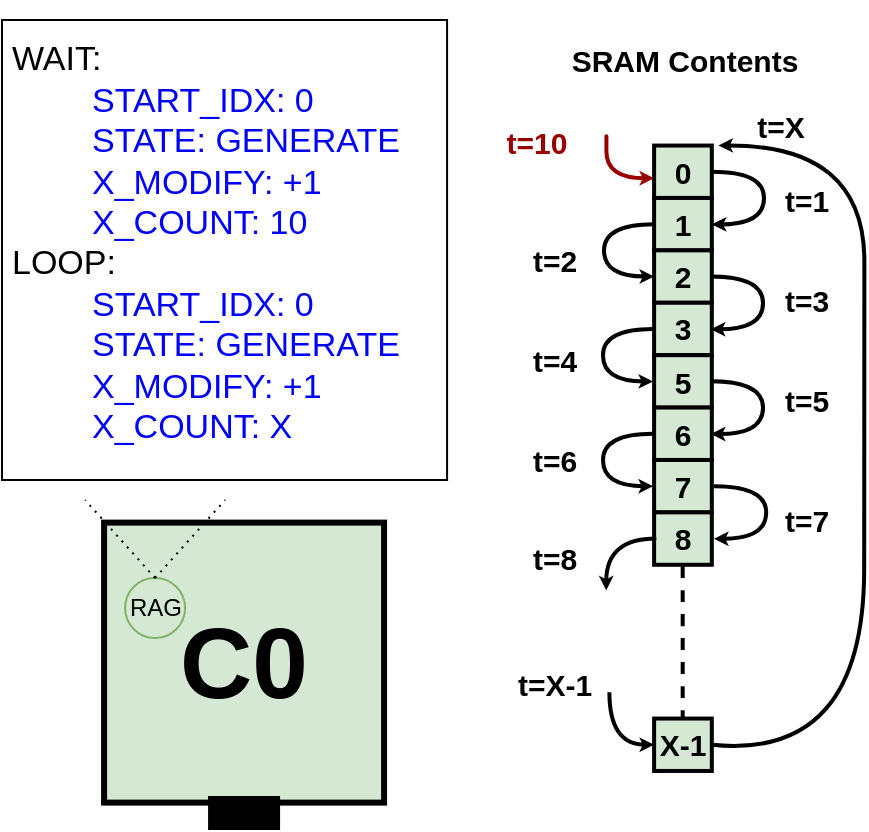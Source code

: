 <mxfile>
    <diagram id="mS9xlLnMhVKm1lZ9xePQ" name="Page-1">
        <mxGraphModel dx="-2323" dy="2685" grid="1" gridSize="10" guides="1" tooltips="1" connect="1" arrows="1" fold="1" page="1" pageScale="1" pageWidth="850" pageHeight="1100" math="0" shadow="0">
            <root>
                <mxCell id="0"/>
                <mxCell id="1" parent="0"/>
                <mxCell id="2" value="C0" style="whiteSpace=wrap;html=1;aspect=fixed;fillColor=#d5e8d4;strokeColor=#000000;strokeWidth=3;fontSize=50;fontStyle=1" parent="1" vertex="1">
                    <mxGeometry x="4531.04" y="-518.69" width="140" height="140" as="geometry"/>
                </mxCell>
                <mxCell id="3" value="" style="rounded=0;whiteSpace=wrap;html=1;fontSize=50;fontColor=#000000;strokeColor=#000000;strokeWidth=6;fillColor=#000000;" parent="1" vertex="1">
                    <mxGeometry x="4586.04" y="-379" width="30" height="11" as="geometry"/>
                </mxCell>
                <mxCell id="5" value="RAG" style="ellipse;whiteSpace=wrap;html=1;aspect=fixed;sketch=0;fillColor=#d5e8d4;strokeColor=#82b366;" parent="1" vertex="1">
                    <mxGeometry x="4541.54" y="-491" width="30" height="30" as="geometry"/>
                </mxCell>
                <mxCell id="6" value="" style="endArrow=none;dashed=1;html=1;dashPattern=1 3;strokeWidth=1;exitX=0.5;exitY=0;exitDx=0;exitDy=0;jumpSize=0;" parent="1" source="5" edge="1">
                    <mxGeometry width="50" height="50" relative="1" as="geometry">
                        <mxPoint x="4641.54" y="-440" as="sourcePoint"/>
                        <mxPoint x="4521.54" y="-530" as="targetPoint"/>
                    </mxGeometry>
                </mxCell>
                <mxCell id="7" value="" style="endArrow=none;dashed=1;html=1;dashPattern=1 3;strokeWidth=1;exitX=0.5;exitY=0;exitDx=0;exitDy=0;jumpSize=0;" parent="1" source="5" edge="1">
                    <mxGeometry width="50" height="50" relative="1" as="geometry">
                        <mxPoint x="4566.54" y="-481" as="sourcePoint"/>
                        <mxPoint x="4591.54" y="-530" as="targetPoint"/>
                    </mxGeometry>
                </mxCell>
                <mxCell id="8" value="&lt;br&gt;WAIT:&lt;br&gt;&lt;blockquote style=&quot;margin: 0px 0px 0px 40px ; border: none ; padding: 0px&quot;&gt;&lt;font color=&quot;#0000ff&quot;&gt;START_IDX: 0&lt;br&gt;STATE: GENERATE&lt;br&gt;X_MODIFY: +1&lt;br&gt;X_COUNT: 10&lt;/font&gt;&lt;/blockquote&gt;LOOP:&lt;br style=&quot;font-size: 17px&quot;&gt;&#9;&lt;blockquote style=&quot;margin: 0px 0px 0px 40px ; border: none ; padding: 0px ; font-size: 17px&quot;&gt;&lt;font color=&quot;#0000ff&quot; style=&quot;font-size: 17px&quot;&gt;START_IDX: 0&lt;br style=&quot;font-size: 17px&quot;&gt;STATE: GENERATE&lt;br style=&quot;font-size: 17px&quot;&gt;X_MODIFY: +1&lt;br style=&quot;font-size: 17px&quot;&gt;X_COUNT: X&lt;/font&gt;&lt;/blockquote&gt;&lt;font color=&quot;#0000ff&quot; style=&quot;font-size: 17px&quot;&gt;&lt;span style=&quot;font-size: 17px&quot;&gt;&#9;&lt;/span&gt;&lt;br style=&quot;font-size: 17px&quot;&gt;&lt;/font&gt;&lt;span style=&quot;font-size: 17px&quot;&gt;&#9;&lt;/span&gt;" style="text;html=1;strokeColor=default;fillColor=none;spacing=5;spacingTop=-20;whiteSpace=wrap;overflow=hidden;rounded=0;sketch=0;fontSize=17;" parent="1" vertex="1">
                    <mxGeometry x="4480" y="-770" width="222.54" height="230" as="geometry"/>
                </mxCell>
                <mxCell id="18" style="edgeStyle=orthogonalEdgeStyle;curved=1;orthogonalLoop=1;jettySize=auto;html=1;entryX=0;entryY=0.5;entryDx=0;entryDy=0;fontSize=12;strokeWidth=2;endSize=1;strokeColor=#990000;" parent="1" edge="1">
                    <mxGeometry relative="1" as="geometry">
                        <mxPoint x="4782.211" y="-707.513" as="sourcePoint"/>
                        <mxPoint x="4806.059" y="-690.896" as="targetPoint"/>
                        <Array as="points">
                            <mxPoint x="4782.211" y="-717.681"/>
                            <mxPoint x="4782.211" y="-691.305"/>
                        </Array>
                    </mxGeometry>
                </mxCell>
                <mxCell id="24" value="t=10" style="text;html=1;align=center;verticalAlign=middle;resizable=0;points=[];autosize=1;strokeColor=none;fillColor=none;fontSize=15;fontColor=#990000;fontStyle=1" parent="1" vertex="1">
                    <mxGeometry x="4722.206" y="-719" width="50" height="20" as="geometry"/>
                </mxCell>
                <mxCell id="38" value="SRAM Contents" style="text;html=1;align=center;verticalAlign=middle;resizable=0;points=[];autosize=1;strokeColor=none;fillColor=none;fontSize=15;fontStyle=1" parent="1" vertex="1">
                    <mxGeometry x="4756.477" y="-760" width="130" height="20" as="geometry"/>
                </mxCell>
                <mxCell id="39" value="0" style="rounded=0;whiteSpace=wrap;html=1;fontSize=15;strokeWidth=2;fontStyle=1;fillColor=#d5e8d4;strokeColor=#000000;" vertex="1" parent="1">
                    <mxGeometry x="4806.057" y="-707.222" width="28.851" height="26.202" as="geometry"/>
                </mxCell>
                <mxCell id="40" style="edgeStyle=orthogonalEdgeStyle;curved=1;orthogonalLoop=1;jettySize=auto;html=1;entryX=1;entryY=0.5;entryDx=0;entryDy=0;fontSize=12;endSize=1;strokeWidth=2;" edge="1" parent="1" target="41">
                    <mxGeometry relative="1" as="geometry">
                        <mxPoint x="4834.908" y="-694.166" as="sourcePoint"/>
                        <mxPoint x="4834.908" y="-667.946" as="targetPoint"/>
                        <Array as="points">
                            <mxPoint x="4861" y="-693.82"/>
                            <mxPoint x="4861" y="-667.82"/>
                            <mxPoint x="4835" y="-667.82"/>
                        </Array>
                    </mxGeometry>
                </mxCell>
                <mxCell id="41" value="1" style="rounded=0;whiteSpace=wrap;html=1;fontSize=15;strokeWidth=2;fontStyle=1;fillColor=#D5E8D4;strokeColor=#000000;" vertex="1" parent="1">
                    <mxGeometry x="4806.057" y="-681.021" width="28.851" height="26.202" as="geometry"/>
                </mxCell>
                <mxCell id="42" value="2" style="rounded=0;whiteSpace=wrap;html=1;fontSize=15;strokeWidth=2;fontStyle=1;fillColor=#d5e8d4;strokeColor=#000000;" vertex="1" parent="1">
                    <mxGeometry x="4806.057" y="-654.819" width="28.851" height="26.202" as="geometry"/>
                </mxCell>
                <mxCell id="43" value="3" style="rounded=0;whiteSpace=wrap;html=1;fontSize=15;strokeWidth=2;fontStyle=1;fillColor=#D5E8D4;strokeColor=#000000;" vertex="1" parent="1">
                    <mxGeometry x="4806.057" y="-628.618" width="28.851" height="26.202" as="geometry"/>
                </mxCell>
                <mxCell id="44" value="5" style="rounded=0;whiteSpace=wrap;html=1;fontSize=15;strokeWidth=2;fontStyle=1;fillColor=#d5e8d4;strokeColor=#000000;" vertex="1" parent="1">
                    <mxGeometry x="4806.057" y="-602.416" width="28.851" height="26.202" as="geometry"/>
                </mxCell>
                <mxCell id="45" value="6" style="rounded=0;whiteSpace=wrap;html=1;fontSize=15;strokeWidth=2;fontStyle=1;fillColor=#D5E8D4;strokeColor=#000000;" vertex="1" parent="1">
                    <mxGeometry x="4806.057" y="-576.215" width="28.851" height="26.202" as="geometry"/>
                </mxCell>
                <mxCell id="46" value="7" style="rounded=0;whiteSpace=wrap;html=1;fontSize=15;strokeWidth=2;fontStyle=1;fillColor=#d5e8d4;strokeColor=#000000;" vertex="1" parent="1">
                    <mxGeometry x="4806.057" y="-550.013" width="28.851" height="26.202" as="geometry"/>
                </mxCell>
                <mxCell id="47" value="8" style="rounded=0;whiteSpace=wrap;html=1;fontSize=15;strokeWidth=2;fontStyle=1;fillColor=#D5E8D4;strokeColor=#000000;" vertex="1" parent="1">
                    <mxGeometry x="4806.057" y="-523.812" width="28.851" height="26.202" as="geometry"/>
                </mxCell>
                <mxCell id="49" value="t=1" style="text;html=1;align=center;verticalAlign=middle;resizable=0;points=[];autosize=1;strokeColor=none;fillColor=none;fontSize=15;fontStyle=1" vertex="1" parent="1">
                    <mxGeometry x="4862.081" y="-689.818" width="40" height="20" as="geometry"/>
                </mxCell>
                <mxCell id="50" value="t=2" style="text;html=1;align=center;verticalAlign=middle;resizable=0;points=[];autosize=1;strokeColor=none;fillColor=none;fontSize=15;fontStyle=1" vertex="1" parent="1">
                    <mxGeometry x="4736.003" y="-659.82" width="40" height="20" as="geometry"/>
                </mxCell>
                <mxCell id="51" value="" style="endArrow=none;dashed=1;html=1;fontSize=15;endSize=1;strokeWidth=2;curved=1;fontStyle=1" edge="1" parent="1">
                    <mxGeometry width="50" height="50" relative="1" as="geometry">
                        <mxPoint x="4820.352" y="-419.005" as="sourcePoint"/>
                        <mxPoint x="4820.352" y="-497.61" as="targetPoint"/>
                    </mxGeometry>
                </mxCell>
                <mxCell id="52" value="t=3" style="text;html=1;align=center;verticalAlign=middle;resizable=0;points=[];autosize=1;strokeColor=none;fillColor=none;fontSize=15;fontStyle=1" vertex="1" parent="1">
                    <mxGeometry x="4862.081" y="-639.825" width="40" height="20" as="geometry"/>
                </mxCell>
                <mxCell id="53" value="X-1" style="rounded=0;whiteSpace=wrap;html=1;fontSize=15;strokeWidth=2;fontStyle=1;fillColor=#d5e8d4;strokeColor=#000000;" vertex="1" parent="1">
                    <mxGeometry x="4806.057" y="-420.722" width="28.851" height="26.202" as="geometry"/>
                </mxCell>
                <mxCell id="54" style="edgeStyle=orthogonalEdgeStyle;curved=1;orthogonalLoop=1;jettySize=auto;html=1;fontSize=12;strokeWidth=2;endSize=1;entryX=0;entryY=0.5;entryDx=0;entryDy=0;" edge="1" parent="1" target="53">
                    <mxGeometry relative="1" as="geometry">
                        <mxPoint x="4783.697" y="-433.822" as="sourcePoint"/>
                        <mxPoint x="4745.109" y="-394.52" as="targetPoint"/>
                        <Array as="points">
                            <mxPoint x="4783.697" y="-407.621"/>
                        </Array>
                    </mxGeometry>
                </mxCell>
                <mxCell id="55" value="" style="endArrow=classic;html=1;fontSize=12;endSize=1;strokeWidth=2;curved=1;exitX=1;exitY=0.5;exitDx=0;exitDy=0;entryX=1.114;entryY=-0.002;entryDx=0;entryDy=0;entryPerimeter=0;" edge="1" parent="1" source="53" target="39">
                    <mxGeometry width="50" height="50" relative="1" as="geometry">
                        <mxPoint x="4925.616" y="-473.125" as="sourcePoint"/>
                        <mxPoint x="4997.743" y="-538.629" as="targetPoint"/>
                        <Array as="points">
                            <mxPoint x="4911" y="-399.82"/>
                            <mxPoint x="4911.19" y="-591.032"/>
                            <mxPoint x="4911.19" y="-707.629"/>
                        </Array>
                    </mxGeometry>
                </mxCell>
                <mxCell id="57" value="t=X-1" style="text;html=1;align=center;verticalAlign=middle;resizable=0;points=[];autosize=1;strokeColor=none;fillColor=none;fontSize=15;fontStyle=1" vertex="1" parent="1">
                    <mxGeometry x="4731" y="-447.833" width="50" height="20" as="geometry"/>
                </mxCell>
                <mxCell id="58" value="t=X" style="text;html=1;align=center;verticalAlign=middle;resizable=0;points=[];autosize=1;strokeColor=none;fillColor=none;fontSize=15;fontStyle=1" vertex="1" parent="1">
                    <mxGeometry x="4848.518" y="-727.22" width="40" height="20" as="geometry"/>
                </mxCell>
                <mxCell id="59" style="edgeStyle=orthogonalEdgeStyle;curved=1;orthogonalLoop=1;jettySize=auto;html=1;entryX=0;entryY=0.5;entryDx=0;entryDy=0;fontSize=12;strokeWidth=2;endSize=1;exitX=0;exitY=0.5;exitDx=0;exitDy=0;" edge="1" parent="1" source="41" target="42">
                    <mxGeometry relative="1" as="geometry">
                        <mxPoint x="4780.997" y="-653.029" as="sourcePoint"/>
                        <mxPoint x="4803.357" y="-636.522" as="targetPoint"/>
                        <Array as="points">
                            <mxPoint x="4781" y="-667.82"/>
                            <mxPoint x="4781" y="-641.82"/>
                        </Array>
                    </mxGeometry>
                </mxCell>
                <mxCell id="60" style="edgeStyle=orthogonalEdgeStyle;curved=1;orthogonalLoop=1;jettySize=auto;html=1;entryX=1;entryY=0.5;entryDx=0;entryDy=0;fontSize=12;endSize=1;strokeWidth=2;" edge="1" parent="1">
                    <mxGeometry relative="1" as="geometry">
                        <mxPoint x="4834.388" y="-641.746" as="sourcePoint"/>
                        <mxPoint x="4834.388" y="-615.5" as="targetPoint"/>
                        <Array as="points">
                            <mxPoint x="4860.48" y="-641.4"/>
                            <mxPoint x="4860.48" y="-615.4"/>
                            <mxPoint x="4834.48" y="-615.4"/>
                        </Array>
                    </mxGeometry>
                </mxCell>
                <mxCell id="61" style="edgeStyle=orthogonalEdgeStyle;curved=1;orthogonalLoop=1;jettySize=auto;html=1;entryX=0;entryY=0.5;entryDx=0;entryDy=0;fontSize=12;strokeWidth=2;endSize=1;exitX=0;exitY=0.5;exitDx=0;exitDy=0;" edge="1" parent="1">
                    <mxGeometry relative="1" as="geometry">
                        <mxPoint x="4805.537" y="-615.5" as="sourcePoint"/>
                        <mxPoint x="4805.537" y="-589.299" as="targetPoint"/>
                        <Array as="points">
                            <mxPoint x="4780.48" y="-615.4"/>
                            <mxPoint x="4780.48" y="-589.4"/>
                        </Array>
                    </mxGeometry>
                </mxCell>
                <mxCell id="62" style="edgeStyle=orthogonalEdgeStyle;curved=1;orthogonalLoop=1;jettySize=auto;html=1;entryX=1;entryY=0.5;entryDx=0;entryDy=0;fontSize=12;endSize=1;strokeWidth=2;" edge="1" parent="1">
                    <mxGeometry relative="1" as="geometry">
                        <mxPoint x="4834.388" y="-589.336" as="sourcePoint"/>
                        <mxPoint x="4834.388" y="-563.09" as="targetPoint"/>
                        <Array as="points">
                            <mxPoint x="4860.48" y="-588.99"/>
                            <mxPoint x="4860.48" y="-562.99"/>
                            <mxPoint x="4834.48" y="-562.99"/>
                        </Array>
                    </mxGeometry>
                </mxCell>
                <mxCell id="63" style="edgeStyle=orthogonalEdgeStyle;curved=1;orthogonalLoop=1;jettySize=auto;html=1;entryX=0;entryY=0.5;entryDx=0;entryDy=0;fontSize=12;strokeWidth=2;endSize=1;exitX=0;exitY=0.5;exitDx=0;exitDy=0;" edge="1" parent="1">
                    <mxGeometry relative="1" as="geometry">
                        <mxPoint x="4805.537" y="-563.09" as="sourcePoint"/>
                        <mxPoint x="4805.537" y="-536.889" as="targetPoint"/>
                        <Array as="points">
                            <mxPoint x="4780.48" y="-562.99"/>
                            <mxPoint x="4780.48" y="-536.99"/>
                        </Array>
                    </mxGeometry>
                </mxCell>
                <mxCell id="64" style="edgeStyle=orthogonalEdgeStyle;curved=1;orthogonalLoop=1;jettySize=auto;html=1;entryX=1;entryY=0.5;entryDx=0;entryDy=0;fontSize=12;endSize=1;strokeWidth=2;" edge="1" parent="1">
                    <mxGeometry relative="1" as="geometry">
                        <mxPoint x="4835.988" y="-536.936" as="sourcePoint"/>
                        <mxPoint x="4835.988" y="-510.69" as="targetPoint"/>
                        <Array as="points">
                            <mxPoint x="4862.08" y="-536.59"/>
                            <mxPoint x="4862.08" y="-510.59"/>
                            <mxPoint x="4836.08" y="-510.59"/>
                        </Array>
                    </mxGeometry>
                </mxCell>
                <mxCell id="65" style="edgeStyle=orthogonalEdgeStyle;curved=1;orthogonalLoop=1;jettySize=auto;html=1;fontSize=12;strokeWidth=2;endSize=1;exitX=0;exitY=0.5;exitDx=0;exitDy=0;" edge="1" parent="1">
                    <mxGeometry relative="1" as="geometry">
                        <mxPoint x="4807.137" y="-510.69" as="sourcePoint"/>
                        <mxPoint x="4782" y="-484.82" as="targetPoint"/>
                        <Array as="points">
                            <mxPoint x="4782.08" y="-510.59"/>
                            <mxPoint x="4782.08" y="-484.59"/>
                        </Array>
                    </mxGeometry>
                </mxCell>
                <mxCell id="66" value="t=4" style="text;html=1;align=center;verticalAlign=middle;resizable=0;points=[];autosize=1;strokeColor=none;fillColor=none;fontSize=15;fontStyle=1" vertex="1" parent="1">
                    <mxGeometry x="4736.001" y="-609.825" width="40" height="20" as="geometry"/>
                </mxCell>
                <mxCell id="67" value="t=5" style="text;html=1;align=center;verticalAlign=middle;resizable=0;points=[];autosize=1;strokeColor=none;fillColor=none;fontSize=15;fontStyle=1" vertex="1" parent="1">
                    <mxGeometry x="4862.081" y="-589.825" width="40" height="20" as="geometry"/>
                </mxCell>
                <mxCell id="68" value="t=6" style="text;html=1;align=center;verticalAlign=middle;resizable=0;points=[];autosize=1;strokeColor=none;fillColor=none;fontSize=15;fontStyle=1" vertex="1" parent="1">
                    <mxGeometry x="4736.001" y="-559.825" width="40" height="20" as="geometry"/>
                </mxCell>
                <mxCell id="69" value="t=7" style="text;html=1;align=center;verticalAlign=middle;resizable=0;points=[];autosize=1;strokeColor=none;fillColor=none;fontSize=15;fontStyle=1" vertex="1" parent="1">
                    <mxGeometry x="4862.081" y="-529.825" width="40" height="20" as="geometry"/>
                </mxCell>
                <mxCell id="70" value="t=8" style="text;html=1;align=center;verticalAlign=middle;resizable=0;points=[];autosize=1;strokeColor=none;fillColor=none;fontSize=15;fontStyle=1" vertex="1" parent="1">
                    <mxGeometry x="4736.001" y="-510.825" width="40" height="20" as="geometry"/>
                </mxCell>
            </root>
        </mxGraphModel>
    </diagram>
</mxfile>